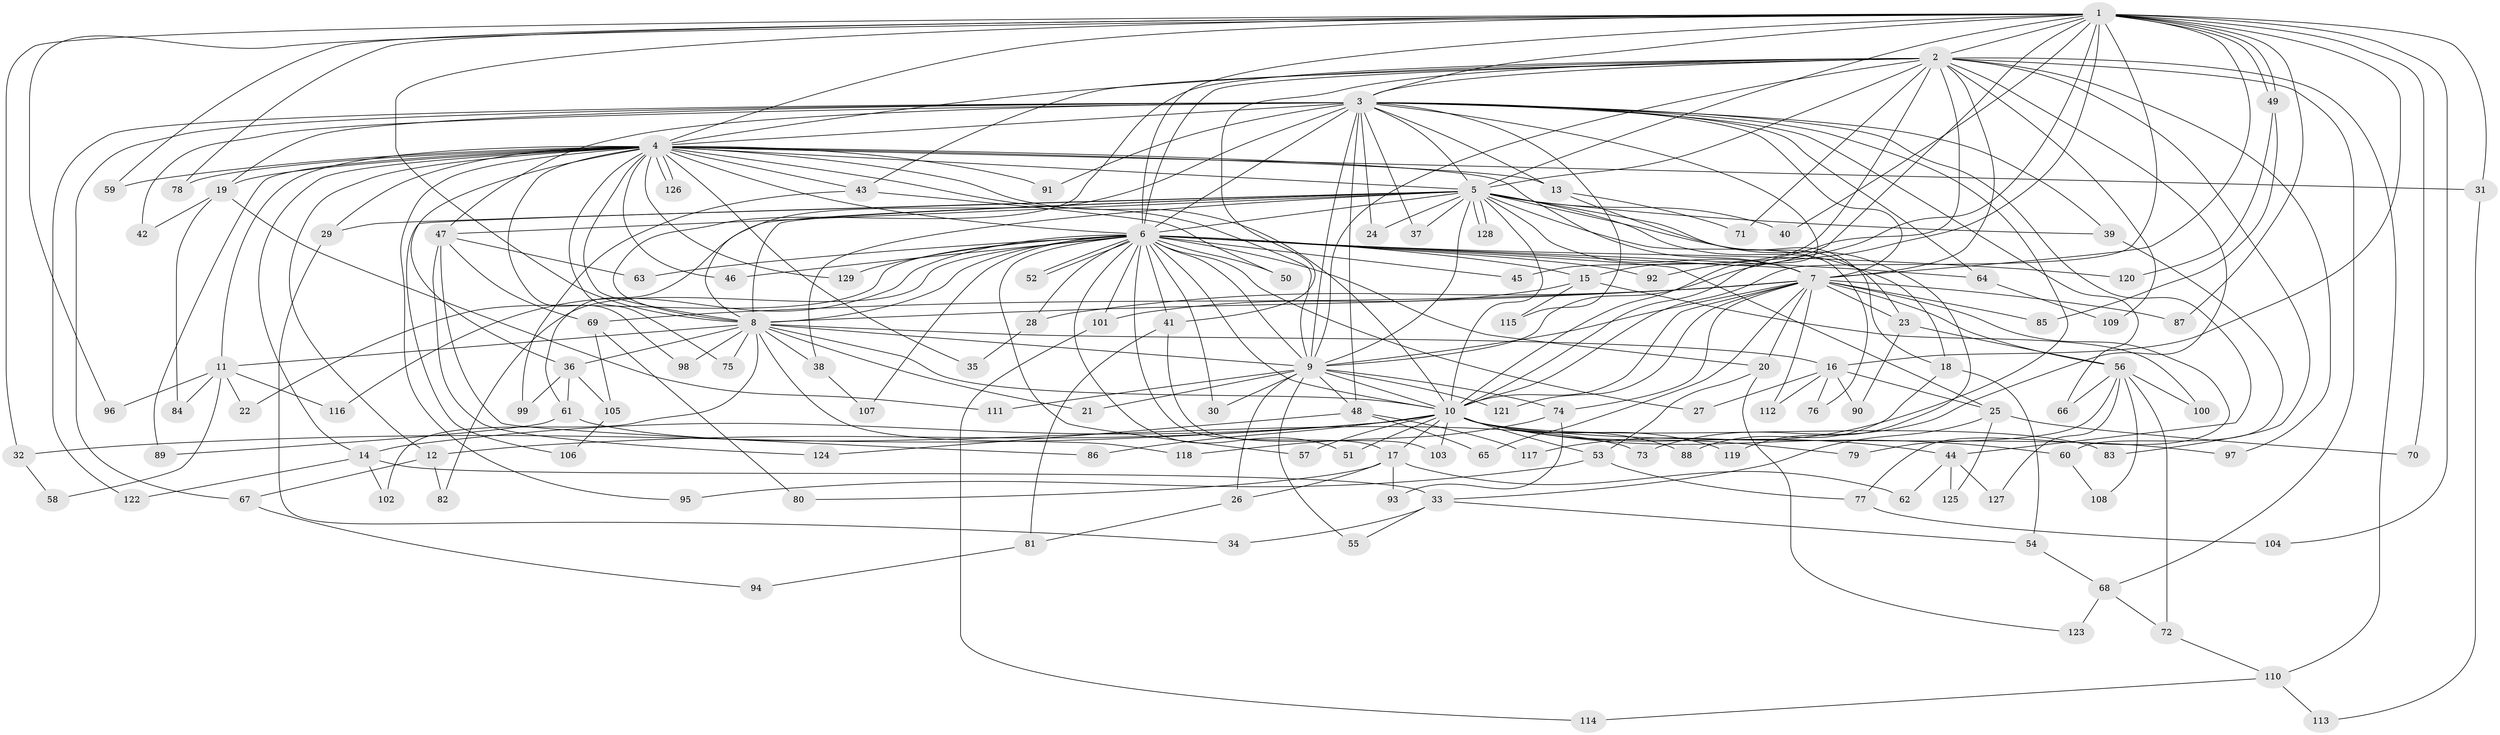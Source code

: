 // Generated by graph-tools (version 1.1) at 2025/01/03/09/25 03:01:32]
// undirected, 129 vertices, 283 edges
graph export_dot {
graph [start="1"]
  node [color=gray90,style=filled];
  1;
  2;
  3;
  4;
  5;
  6;
  7;
  8;
  9;
  10;
  11;
  12;
  13;
  14;
  15;
  16;
  17;
  18;
  19;
  20;
  21;
  22;
  23;
  24;
  25;
  26;
  27;
  28;
  29;
  30;
  31;
  32;
  33;
  34;
  35;
  36;
  37;
  38;
  39;
  40;
  41;
  42;
  43;
  44;
  45;
  46;
  47;
  48;
  49;
  50;
  51;
  52;
  53;
  54;
  55;
  56;
  57;
  58;
  59;
  60;
  61;
  62;
  63;
  64;
  65;
  66;
  67;
  68;
  69;
  70;
  71;
  72;
  73;
  74;
  75;
  76;
  77;
  78;
  79;
  80;
  81;
  82;
  83;
  84;
  85;
  86;
  87;
  88;
  89;
  90;
  91;
  92;
  93;
  94;
  95;
  96;
  97;
  98;
  99;
  100;
  101;
  102;
  103;
  104;
  105;
  106;
  107;
  108;
  109;
  110;
  111;
  112;
  113;
  114;
  115;
  116;
  117;
  118;
  119;
  120;
  121;
  122;
  123;
  124;
  125;
  126;
  127;
  128;
  129;
  1 -- 2;
  1 -- 3;
  1 -- 4;
  1 -- 5;
  1 -- 6;
  1 -- 7;
  1 -- 8;
  1 -- 9;
  1 -- 10;
  1 -- 15;
  1 -- 16;
  1 -- 31;
  1 -- 32;
  1 -- 40;
  1 -- 49;
  1 -- 49;
  1 -- 59;
  1 -- 70;
  1 -- 78;
  1 -- 87;
  1 -- 92;
  1 -- 96;
  1 -- 104;
  2 -- 3;
  2 -- 4;
  2 -- 5;
  2 -- 6;
  2 -- 7;
  2 -- 8;
  2 -- 9;
  2 -- 10;
  2 -- 41;
  2 -- 43;
  2 -- 45;
  2 -- 68;
  2 -- 71;
  2 -- 73;
  2 -- 83;
  2 -- 97;
  2 -- 109;
  2 -- 110;
  3 -- 4;
  3 -- 5;
  3 -- 6;
  3 -- 7;
  3 -- 8;
  3 -- 9;
  3 -- 10;
  3 -- 13;
  3 -- 19;
  3 -- 24;
  3 -- 37;
  3 -- 39;
  3 -- 42;
  3 -- 44;
  3 -- 47;
  3 -- 48;
  3 -- 64;
  3 -- 66;
  3 -- 67;
  3 -- 91;
  3 -- 115;
  3 -- 117;
  3 -- 122;
  4 -- 5;
  4 -- 6;
  4 -- 7;
  4 -- 8;
  4 -- 9;
  4 -- 10;
  4 -- 11;
  4 -- 12;
  4 -- 13;
  4 -- 14;
  4 -- 19;
  4 -- 29;
  4 -- 31;
  4 -- 35;
  4 -- 36;
  4 -- 43;
  4 -- 46;
  4 -- 59;
  4 -- 75;
  4 -- 78;
  4 -- 89;
  4 -- 91;
  4 -- 95;
  4 -- 98;
  4 -- 126;
  4 -- 126;
  4 -- 129;
  5 -- 6;
  5 -- 7;
  5 -- 8;
  5 -- 9;
  5 -- 10;
  5 -- 18;
  5 -- 23;
  5 -- 24;
  5 -- 29;
  5 -- 37;
  5 -- 38;
  5 -- 39;
  5 -- 40;
  5 -- 47;
  5 -- 61;
  5 -- 76;
  5 -- 106;
  5 -- 119;
  5 -- 128;
  5 -- 128;
  6 -- 7;
  6 -- 8;
  6 -- 9;
  6 -- 10;
  6 -- 15;
  6 -- 17;
  6 -- 20;
  6 -- 22;
  6 -- 25;
  6 -- 27;
  6 -- 28;
  6 -- 30;
  6 -- 41;
  6 -- 45;
  6 -- 46;
  6 -- 50;
  6 -- 51;
  6 -- 52;
  6 -- 52;
  6 -- 57;
  6 -- 63;
  6 -- 64;
  6 -- 82;
  6 -- 92;
  6 -- 101;
  6 -- 107;
  6 -- 116;
  6 -- 120;
  6 -- 129;
  7 -- 8;
  7 -- 9;
  7 -- 10;
  7 -- 20;
  7 -- 23;
  7 -- 28;
  7 -- 56;
  7 -- 65;
  7 -- 69;
  7 -- 74;
  7 -- 77;
  7 -- 85;
  7 -- 87;
  7 -- 112;
  7 -- 121;
  8 -- 9;
  8 -- 10;
  8 -- 11;
  8 -- 16;
  8 -- 21;
  8 -- 36;
  8 -- 38;
  8 -- 75;
  8 -- 98;
  8 -- 102;
  8 -- 118;
  9 -- 10;
  9 -- 21;
  9 -- 26;
  9 -- 30;
  9 -- 48;
  9 -- 55;
  9 -- 74;
  9 -- 111;
  9 -- 121;
  10 -- 12;
  10 -- 14;
  10 -- 17;
  10 -- 32;
  10 -- 44;
  10 -- 51;
  10 -- 53;
  10 -- 57;
  10 -- 60;
  10 -- 79;
  10 -- 83;
  10 -- 86;
  10 -- 88;
  10 -- 97;
  10 -- 103;
  10 -- 119;
  11 -- 22;
  11 -- 58;
  11 -- 84;
  11 -- 96;
  11 -- 116;
  12 -- 67;
  12 -- 82;
  13 -- 18;
  13 -- 71;
  14 -- 33;
  14 -- 102;
  14 -- 122;
  15 -- 100;
  15 -- 101;
  15 -- 115;
  16 -- 25;
  16 -- 27;
  16 -- 76;
  16 -- 90;
  16 -- 112;
  17 -- 26;
  17 -- 62;
  17 -- 80;
  17 -- 93;
  18 -- 54;
  18 -- 88;
  19 -- 42;
  19 -- 84;
  19 -- 111;
  20 -- 53;
  20 -- 123;
  23 -- 56;
  23 -- 90;
  25 -- 33;
  25 -- 70;
  25 -- 125;
  26 -- 81;
  28 -- 35;
  29 -- 34;
  31 -- 113;
  32 -- 58;
  33 -- 34;
  33 -- 54;
  33 -- 55;
  36 -- 61;
  36 -- 99;
  36 -- 105;
  38 -- 107;
  39 -- 60;
  41 -- 81;
  41 -- 103;
  43 -- 50;
  43 -- 99;
  44 -- 62;
  44 -- 125;
  44 -- 127;
  47 -- 63;
  47 -- 69;
  47 -- 86;
  47 -- 124;
  48 -- 65;
  48 -- 117;
  48 -- 124;
  49 -- 85;
  49 -- 120;
  53 -- 77;
  53 -- 95;
  54 -- 68;
  56 -- 66;
  56 -- 72;
  56 -- 79;
  56 -- 100;
  56 -- 108;
  56 -- 127;
  60 -- 108;
  61 -- 73;
  61 -- 89;
  64 -- 109;
  67 -- 94;
  68 -- 72;
  68 -- 123;
  69 -- 80;
  69 -- 105;
  72 -- 110;
  74 -- 93;
  74 -- 118;
  77 -- 104;
  81 -- 94;
  101 -- 114;
  105 -- 106;
  110 -- 113;
  110 -- 114;
}
